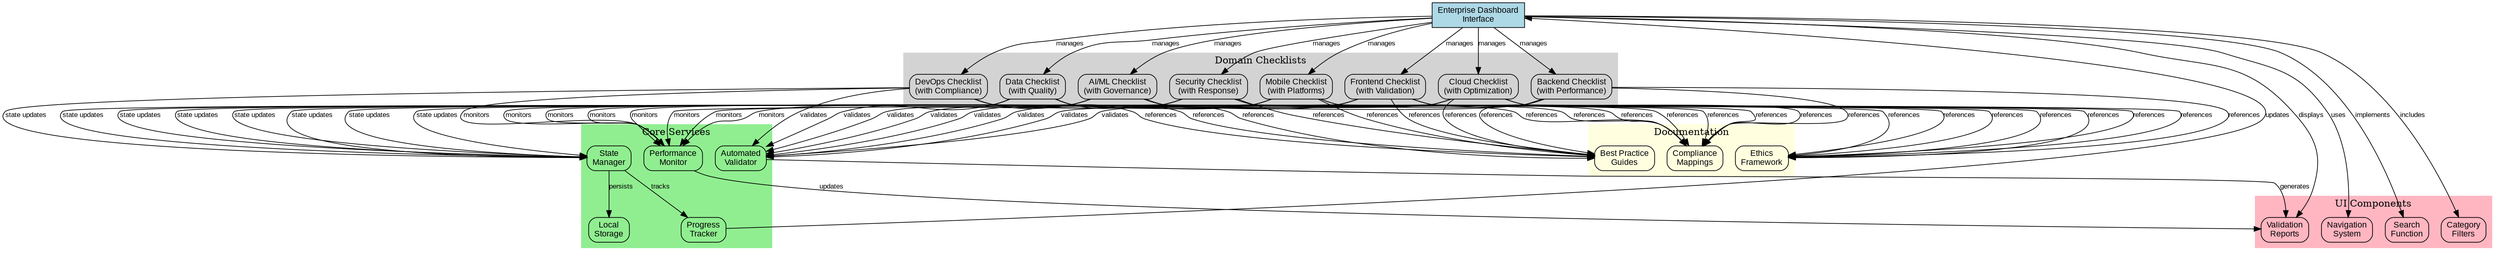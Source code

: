 digraph G {
    rankdir=TB;
    node [shape=box, style=rounded, fontname="Arial", fontsize=12];
    edge [fontname="Arial", fontsize=10];

    /* Main Components */
    Dashboard [label="Enterprise Dashboard\nInterface", style=filled, fillcolor=lightblue];
    
    /* Checklist Modules */
    subgraph cluster_0 {
        label="Domain Checklists";
        style=filled;
        color=lightgrey;
        Frontend [label="Frontend Checklist\n(with Validation)"];
        Backend [label="Backend Checklist\n(with Performance)"];
        Cloud [label="Cloud Checklist\n(with Optimization)"];
        Data [label="Data Checklist\n(with Quality)"];
        DevOps [label="DevOps Checklist\n(with Compliance)"];
        Mobile [label="Mobile Checklist\n(with Platforms)"];
        Security [label="Security Checklist\n(with Response)"];
        AIML [label="AI/ML Checklist\n(with Governance)"];
    }

    /* Core Services */
    subgraph cluster_1 {
        label="Core Services";
        style=filled;
        color=lightgreen;
        StateManager [label="State\nManager"];
        Storage [label="Local\nStorage"];
        Progress [label="Progress\nTracker"];
        Validator [label="Automated\nValidator"];
        Monitor [label="Performance\nMonitor"];
    }

    /* Documentation & Guides */
    subgraph cluster_2 {
        label="Documentation";
        style=filled;
        color=lightyellow;
        Guides [label="Best Practice\nGuides"];
        Compliance [label="Compliance\nMappings"];
        Ethics [label="Ethics\nFramework"];
    }

    /* UI Components */
    subgraph cluster_3 {
        label="UI Components";
        style=filled;
        color=lightpink;
        Navigation [label="Navigation\nSystem"];
        Search [label="Search\nFunction"];
        Filters [label="Category\nFilters"];
        Reports [label="Validation\nReports"];
    }

    /* Connections */
    Dashboard -> {Frontend Backend Cloud Data DevOps Mobile Security AIML} [label="manages"];
    Dashboard -> Navigation [label="uses"];
    Dashboard -> Search [label="implements"];
    Dashboard -> Filters [label="includes"];
    Dashboard -> Reports [label="displays"];
    
    {Frontend Backend Cloud Data DevOps Mobile Security AIML} -> StateManager [label="state updates"];
    {Frontend Backend Cloud Data DevOps Mobile Security AIML} -> Validator [label="validates"];
    {Frontend Backend Cloud Data DevOps Mobile Security AIML} -> Monitor [label="monitors"];
    
    StateManager -> Storage [label="persists"];
    StateManager -> Progress [label="tracks"];
    Progress -> Dashboard [label="updates"];
    
    Validator -> Reports [label="generates"];
    Monitor -> Reports [label="updates"];
    
    {Frontend Backend Cloud Data DevOps Mobile Security AIML} -> {Guides Compliance Ethics} [label="references"];
}
